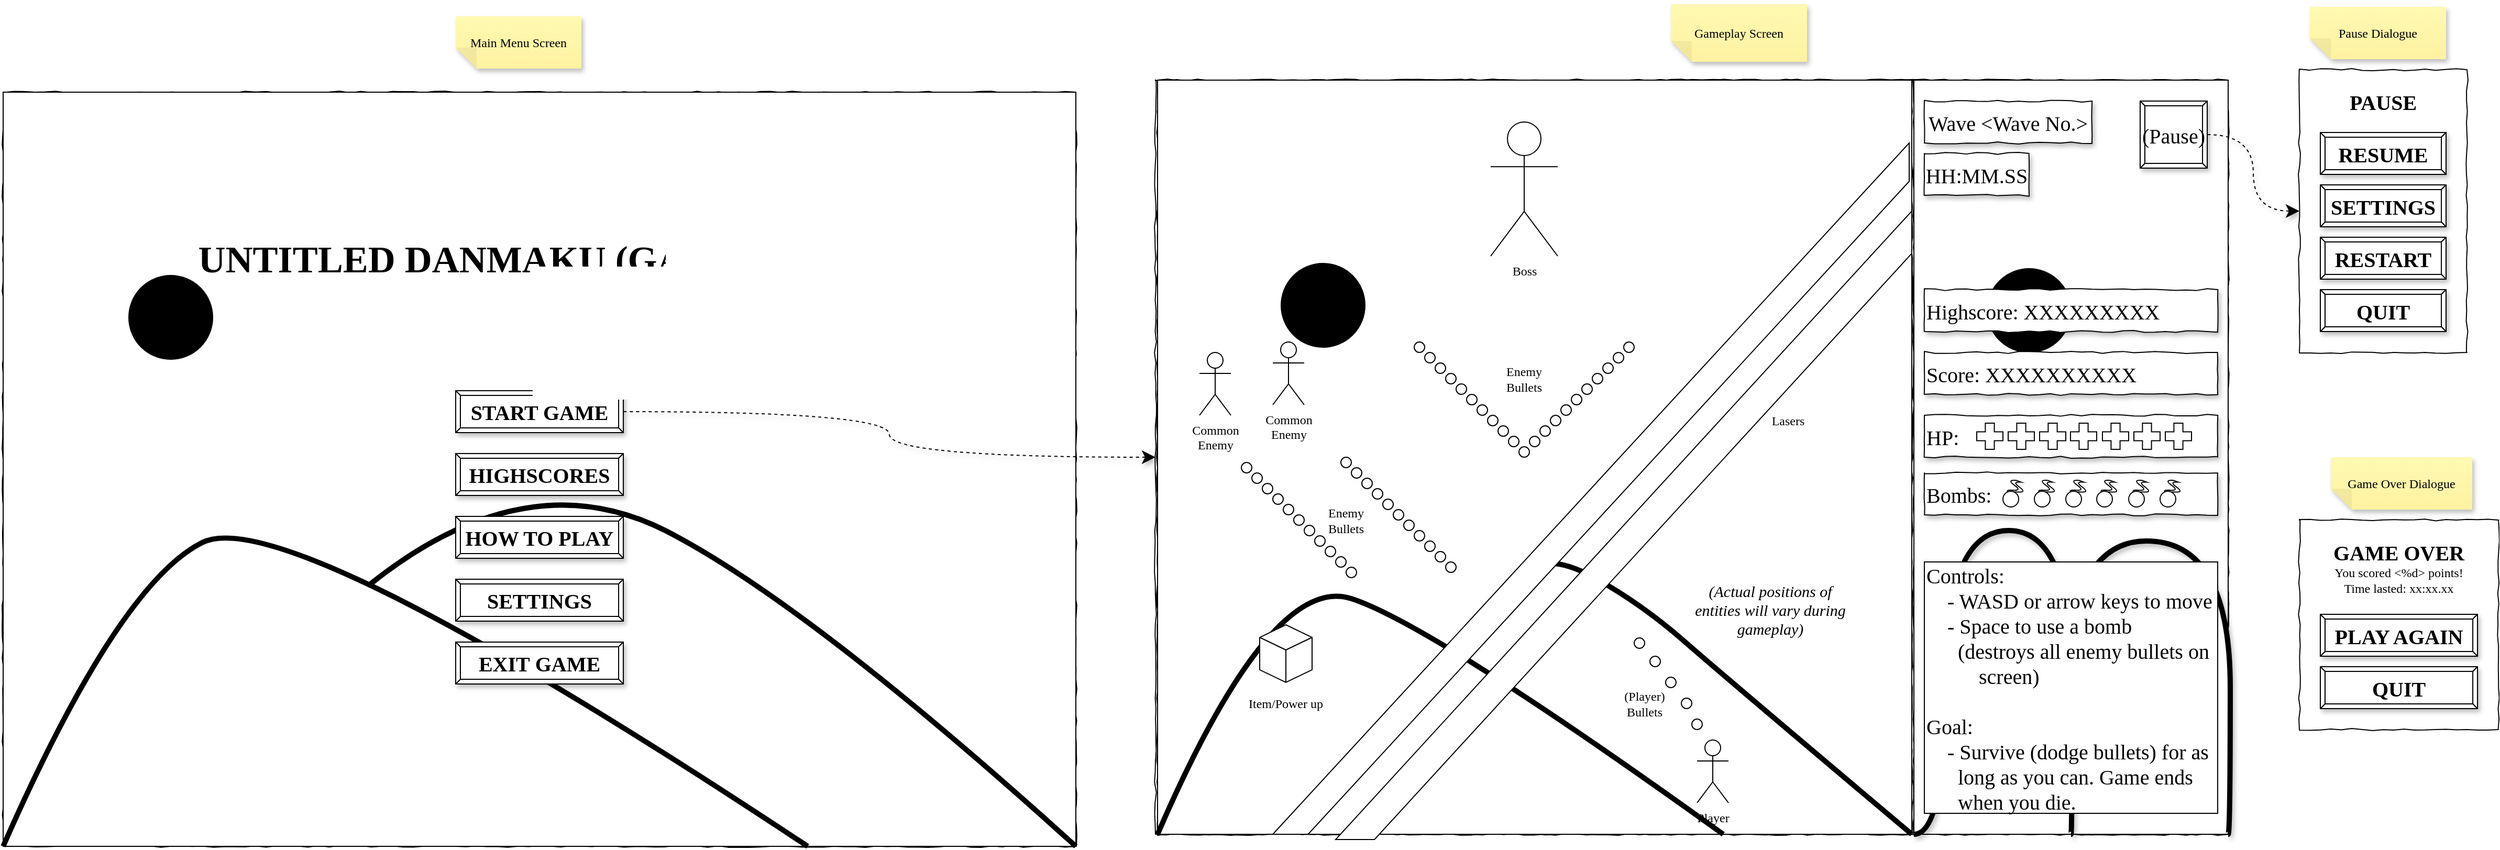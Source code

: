 <mxfile version="26.0.16">
  <diagram name="Page-1" id="03018318-947c-dd8e-b7a3-06fadd420f32">
    <mxGraphModel dx="3764" dy="1747" grid="1" gridSize="10" guides="1" tooltips="1" connect="1" arrows="1" fold="1" page="1" pageScale="1" pageWidth="1100" pageHeight="850" background="#ffffff" math="0" shadow="0">
      <root>
        <mxCell id="0" />
        <mxCell id="1" parent="0" />
        <mxCell id="At87MqKCxzJQ_d1da1c6-35" value="Main Menu Screen" style="shape=note;whiteSpace=wrap;html=1;backgroundOutline=1;fontColor=#000000;darkOpacity=0.05;fillColor=#FFF9B2;strokeColor=none;fillStyle=solid;direction=west;gradientDirection=north;gradientColor=#FFF2A1;shadow=1;size=20;pointerEvents=1;fontFamily=Garamond;" parent="1" vertex="1">
          <mxGeometry x="-878" y="-815.5" width="120" height="50" as="geometry" />
        </mxCell>
        <mxCell id="At87MqKCxzJQ_d1da1c6-43" value="Game Over Dialogue" style="shape=note;whiteSpace=wrap;html=1;backgroundOutline=1;fontColor=#000000;darkOpacity=0.05;fillColor=#FFF9B2;strokeColor=none;fillStyle=solid;direction=west;gradientDirection=north;gradientColor=#FFF2A1;shadow=1;size=20;pointerEvents=1;fontFamily=Garamond;" parent="1" vertex="1">
          <mxGeometry x="912" y="-394.5" width="135" height="50" as="geometry" />
        </mxCell>
        <mxCell id="At87MqKCxzJQ_d1da1c6-82" value="" style="swimlane;startSize=0;rounded=0;shadow=0;comic=1;strokeColor=default;strokeWidth=1;align=center;verticalAlign=middle;fontFamily=Garamond;fontSize=12;fontColor=default;labelBackgroundColor=none;fillColor=default;fillStyle=solid;gradientColor=none;" parent="1" vertex="1">
          <mxGeometry x="-1310" y="-743" width="1024.0" height="720" as="geometry" />
        </mxCell>
        <mxCell id="tLbkFWNEcpFi5JFSRH8S-7" value="" style="rounded=0;whiteSpace=wrap;html=1;fontFamily=Garamond;" vertex="1" parent="At87MqKCxzJQ_d1da1c6-82">
          <mxGeometry x="4.547e-13" width="1024" height="720" as="geometry" />
        </mxCell>
        <mxCell id="tLbkFWNEcpFi5JFSRH8S-8" value="" style="curved=1;endArrow=none;html=1;rounded=0;strokeWidth=5;startFill=0;exitX=0;exitY=1;exitDx=0;exitDy=0;entryX=0.75;entryY=1;entryDx=0;entryDy=0;fontFamily=Garamond;" edge="1" source="tLbkFWNEcpFi5JFSRH8S-7" target="tLbkFWNEcpFi5JFSRH8S-7" parent="At87MqKCxzJQ_d1da1c6-82">
          <mxGeometry width="50" height="50" relative="1" as="geometry">
            <mxPoint x="140.0" y="510" as="sourcePoint" />
            <mxPoint x="190.0" y="460" as="targetPoint" />
            <Array as="points">
              <mxPoint x="110.0" y="470" />
              <mxPoint x="270.0" y="390" />
            </Array>
          </mxGeometry>
        </mxCell>
        <mxCell id="tLbkFWNEcpFi5JFSRH8S-9" value="" style="ellipse;whiteSpace=wrap;html=1;aspect=fixed;fillColor=#000000;fontFamily=Garamond;" vertex="1" parent="At87MqKCxzJQ_d1da1c6-82">
          <mxGeometry x="120.0" y="175" width="80" height="80" as="geometry" />
        </mxCell>
        <mxCell id="tLbkFWNEcpFi5JFSRH8S-10" value="" style="curved=1;endArrow=none;html=1;rounded=0;strokeWidth=5;startFill=0;entryX=1;entryY=1;entryDx=0;entryDy=0;fontFamily=Garamond;" edge="1" target="tLbkFWNEcpFi5JFSRH8S-7" parent="At87MqKCxzJQ_d1da1c6-82">
          <mxGeometry width="50" height="50" relative="1" as="geometry">
            <mxPoint x="350.0" y="470" as="sourcePoint" />
            <mxPoint x="890.0" y="620" as="targetPoint" />
            <Array as="points">
              <mxPoint x="500.0" y="350" />
              <mxPoint x="770.0" y="490" />
            </Array>
          </mxGeometry>
        </mxCell>
        <mxCell id="xJIP0SkDgu_qtOtY-LIs-1" value="UNTITLED DANMAKU (GAME TITLE)" style="text;html=1;align=center;verticalAlign=middle;resizable=0;points=[];autosize=1;strokeColor=none;fillColor=none;fontFamily=Garamond;fontStyle=1;fontSize=36;" parent="At87MqKCxzJQ_d1da1c6-82" vertex="1">
          <mxGeometry x="187" y="130" width="650" height="60" as="geometry" />
        </mxCell>
        <mxCell id="tLbkFWNEcpFi5JFSRH8S-12" value="START GAME" style="labelPosition=center;verticalLabelPosition=middle;align=center;html=1;shape=mxgraph.basic.button;dx=4.47;whiteSpace=wrap;shadow=1;fontFamily=Garamond;fontStyle=1;fontSize=20;" vertex="1" parent="At87MqKCxzJQ_d1da1c6-82">
          <mxGeometry x="432" y="285" width="160" height="40" as="geometry" />
        </mxCell>
        <mxCell id="tLbkFWNEcpFi5JFSRH8S-15" value="HIGHSCORES" style="labelPosition=center;verticalLabelPosition=middle;align=center;html=1;shape=mxgraph.basic.button;dx=4.47;whiteSpace=wrap;shadow=1;fontFamily=Garamond;fontStyle=1;fontSize=20;" vertex="1" parent="At87MqKCxzJQ_d1da1c6-82">
          <mxGeometry x="432" y="345" width="160" height="40" as="geometry" />
        </mxCell>
        <mxCell id="tLbkFWNEcpFi5JFSRH8S-16" value="HOW TO PLAY" style="labelPosition=center;verticalLabelPosition=middle;align=center;html=1;shape=mxgraph.basic.button;dx=4.47;whiteSpace=wrap;shadow=1;fontFamily=Garamond;fontStyle=1;fontSize=20;" vertex="1" parent="At87MqKCxzJQ_d1da1c6-82">
          <mxGeometry x="432" y="405" width="160" height="40" as="geometry" />
        </mxCell>
        <mxCell id="tLbkFWNEcpFi5JFSRH8S-17" value="SETTINGS" style="labelPosition=center;verticalLabelPosition=middle;align=center;html=1;shape=mxgraph.basic.button;dx=4.47;whiteSpace=wrap;shadow=1;fontFamily=Garamond;fontStyle=1;fontSize=20;" vertex="1" parent="At87MqKCxzJQ_d1da1c6-82">
          <mxGeometry x="432" y="465" width="160" height="40" as="geometry" />
        </mxCell>
        <mxCell id="tLbkFWNEcpFi5JFSRH8S-18" value="EXIT&amp;nbsp;&lt;span style=&quot;background-color: transparent; color: light-dark(rgb(0, 0, 0), rgb(255, 255, 255));&quot;&gt;GAME&lt;/span&gt;" style="labelPosition=center;verticalLabelPosition=middle;align=center;html=1;shape=mxgraph.basic.button;dx=4.47;whiteSpace=wrap;shadow=1;fontFamily=Garamond;fontStyle=1;fontSize=20;" vertex="1" parent="At87MqKCxzJQ_d1da1c6-82">
          <mxGeometry x="432" y="525" width="160" height="40" as="geometry" />
        </mxCell>
        <mxCell id="At87MqKCxzJQ_d1da1c6-77" style="edgeStyle=orthogonalEdgeStyle;rounded=0;orthogonalLoop=1;jettySize=auto;html=1;fontFamily=Garamond;fontSize=12;fontColor=default;labelBackgroundColor=none;elbow=vertical;curved=1;dashed=1;endSize=10;shadow=1;" parent="1" source="tLbkFWNEcpFi5JFSRH8S-12" target="At87MqKCxzJQ_d1da1c6-84" edge="1">
          <mxGeometry relative="1" as="geometry">
            <mxPoint x="1182" y="-64.5" as="targetPoint" />
          </mxGeometry>
        </mxCell>
        <mxCell id="At87MqKCxzJQ_d1da1c6-84" value="" style="swimlane;startSize=0;rounded=0;shadow=0;comic=1;strokeColor=default;strokeWidth=1;align=center;verticalAlign=middle;fontFamily=Garamond;fontSize=12;fontColor=default;labelBackgroundColor=none;fillColor=default;fillStyle=solid;gradientColor=none;" parent="1" vertex="1">
          <mxGeometry x="-210" y="-754.5" width="1024" height="720" as="geometry" />
        </mxCell>
        <mxCell id="At87MqKCxzJQ_d1da1c6-92" value="" style="swimlane;startSize=0;rounded=0;shadow=0;comic=1;strokeColor=default;strokeWidth=1;align=center;verticalAlign=middle;fontFamily=Garamond;fontSize=12;fontColor=default;labelBackgroundColor=none;fillColor=none;" parent="At87MqKCxzJQ_d1da1c6-84" vertex="1">
          <mxGeometry x="2" width="720" height="720" as="geometry" />
        </mxCell>
        <mxCell id="tLbkFWNEcpFi5JFSRH8S-163" value="" style="rounded=0;whiteSpace=wrap;html=1;" vertex="1" parent="At87MqKCxzJQ_d1da1c6-92">
          <mxGeometry width="720" height="720" as="geometry" />
        </mxCell>
        <mxCell id="tLbkFWNEcpFi5JFSRH8S-164" value="" style="curved=1;endArrow=none;html=1;rounded=0;strokeWidth=5;startFill=0;exitX=0;exitY=1;exitDx=0;exitDy=0;entryX=0.75;entryY=1;entryDx=0;entryDy=0;" edge="1" source="tLbkFWNEcpFi5JFSRH8S-163" target="tLbkFWNEcpFi5JFSRH8S-163" parent="At87MqKCxzJQ_d1da1c6-92">
          <mxGeometry width="50" height="50" relative="1" as="geometry">
            <mxPoint x="138.0" y="510" as="sourcePoint" />
            <mxPoint x="188.0" y="460" as="targetPoint" />
            <Array as="points">
              <mxPoint x="108.0" y="470" />
              <mxPoint x="262" y="520" />
            </Array>
          </mxGeometry>
        </mxCell>
        <mxCell id="tLbkFWNEcpFi5JFSRH8S-165" value="" style="ellipse;whiteSpace=wrap;html=1;aspect=fixed;fillColor=#000000;" vertex="1" parent="At87MqKCxzJQ_d1da1c6-92">
          <mxGeometry x="118.0" y="175" width="80" height="80" as="geometry" />
        </mxCell>
        <mxCell id="tLbkFWNEcpFi5JFSRH8S-166" value="" style="curved=1;endArrow=none;html=1;rounded=0;strokeWidth=5;startFill=0;entryX=1;entryY=1;entryDx=0;entryDy=0;" edge="1" target="tLbkFWNEcpFi5JFSRH8S-163" parent="At87MqKCxzJQ_d1da1c6-92">
          <mxGeometry width="50" height="50" relative="1" as="geometry">
            <mxPoint x="348.0" y="470" as="sourcePoint" />
            <mxPoint x="888.0" y="620" as="targetPoint" />
            <Array as="points">
              <mxPoint x="372" y="450" />
              <mxPoint x="462" y="500" />
              <mxPoint x="542" y="570" />
            </Array>
          </mxGeometry>
        </mxCell>
        <mxCell id="tLbkFWNEcpFi5JFSRH8S-22" value="Player" style="shape=umlActor;verticalLabelPosition=bottom;verticalAlign=top;html=1;outlineConnect=0;fontFamily=Garamond;" vertex="1" parent="At87MqKCxzJQ_d1da1c6-92">
          <mxGeometry x="515" y="630" width="30" height="60" as="geometry" />
        </mxCell>
        <mxCell id="tLbkFWNEcpFi5JFSRH8S-23" value="Boss" style="shape=umlActor;verticalLabelPosition=bottom;verticalAlign=top;html=1;outlineConnect=0;fontFamily=Garamond;" vertex="1" parent="At87MqKCxzJQ_d1da1c6-92">
          <mxGeometry x="318" y="40" width="64" height="128" as="geometry" />
        </mxCell>
        <mxCell id="tLbkFWNEcpFi5JFSRH8S-28" value="" style="ellipse;whiteSpace=wrap;html=1;aspect=fixed;fontFamily=Garamond;" vertex="1" parent="At87MqKCxzJQ_d1da1c6-92">
          <mxGeometry x="245" y="250" width="10" height="10" as="geometry" />
        </mxCell>
        <mxCell id="tLbkFWNEcpFi5JFSRH8S-30" value="" style="ellipse;whiteSpace=wrap;html=1;aspect=fixed;fontFamily=Garamond;" vertex="1" parent="At87MqKCxzJQ_d1da1c6-92">
          <mxGeometry x="255" y="260" width="10" height="10" as="geometry" />
        </mxCell>
        <mxCell id="tLbkFWNEcpFi5JFSRH8S-31" value="" style="ellipse;whiteSpace=wrap;html=1;aspect=fixed;fontFamily=Garamond;" vertex="1" parent="At87MqKCxzJQ_d1da1c6-92">
          <mxGeometry x="265" y="270" width="10" height="10" as="geometry" />
        </mxCell>
        <mxCell id="tLbkFWNEcpFi5JFSRH8S-32" value="" style="ellipse;whiteSpace=wrap;html=1;aspect=fixed;fontFamily=Garamond;" vertex="1" parent="At87MqKCxzJQ_d1da1c6-92">
          <mxGeometry x="275" y="280" width="10" height="10" as="geometry" />
        </mxCell>
        <mxCell id="tLbkFWNEcpFi5JFSRH8S-33" value="" style="ellipse;whiteSpace=wrap;html=1;aspect=fixed;fontFamily=Garamond;" vertex="1" parent="At87MqKCxzJQ_d1da1c6-92">
          <mxGeometry x="285" y="290" width="10" height="10" as="geometry" />
        </mxCell>
        <mxCell id="tLbkFWNEcpFi5JFSRH8S-34" value="" style="ellipse;whiteSpace=wrap;html=1;aspect=fixed;fontFamily=Garamond;" vertex="1" parent="At87MqKCxzJQ_d1da1c6-92">
          <mxGeometry x="295" y="300" width="10" height="10" as="geometry" />
        </mxCell>
        <mxCell id="tLbkFWNEcpFi5JFSRH8S-35" value="" style="ellipse;whiteSpace=wrap;html=1;aspect=fixed;fontFamily=Garamond;" vertex="1" parent="At87MqKCxzJQ_d1da1c6-92">
          <mxGeometry x="305" y="310" width="10" height="10" as="geometry" />
        </mxCell>
        <mxCell id="tLbkFWNEcpFi5JFSRH8S-36" value="" style="ellipse;whiteSpace=wrap;html=1;aspect=fixed;fontFamily=Garamond;" vertex="1" parent="At87MqKCxzJQ_d1da1c6-92">
          <mxGeometry x="315" y="320" width="10" height="10" as="geometry" />
        </mxCell>
        <mxCell id="tLbkFWNEcpFi5JFSRH8S-37" value="" style="ellipse;whiteSpace=wrap;html=1;aspect=fixed;fontFamily=Garamond;" vertex="1" parent="At87MqKCxzJQ_d1da1c6-92">
          <mxGeometry x="325" y="330" width="10" height="10" as="geometry" />
        </mxCell>
        <mxCell id="tLbkFWNEcpFi5JFSRH8S-38" value="" style="ellipse;whiteSpace=wrap;html=1;aspect=fixed;fontFamily=Garamond;" vertex="1" parent="At87MqKCxzJQ_d1da1c6-92">
          <mxGeometry x="335" y="340" width="10" height="10" as="geometry" />
        </mxCell>
        <mxCell id="tLbkFWNEcpFi5JFSRH8S-39" value="" style="ellipse;whiteSpace=wrap;html=1;aspect=fixed;fontFamily=Garamond;" vertex="1" parent="At87MqKCxzJQ_d1da1c6-92">
          <mxGeometry x="345" y="350" width="10" height="10" as="geometry" />
        </mxCell>
        <mxCell id="tLbkFWNEcpFi5JFSRH8S-40" value="" style="ellipse;whiteSpace=wrap;html=1;aspect=fixed;fontFamily=Garamond;" vertex="1" parent="At87MqKCxzJQ_d1da1c6-92">
          <mxGeometry x="355" y="340" width="10" height="10" as="geometry" />
        </mxCell>
        <mxCell id="tLbkFWNEcpFi5JFSRH8S-41" value="" style="ellipse;whiteSpace=wrap;html=1;aspect=fixed;fontFamily=Garamond;" vertex="1" parent="At87MqKCxzJQ_d1da1c6-92">
          <mxGeometry x="365" y="330" width="10" height="10" as="geometry" />
        </mxCell>
        <mxCell id="tLbkFWNEcpFi5JFSRH8S-42" value="" style="ellipse;whiteSpace=wrap;html=1;aspect=fixed;fontFamily=Garamond;" vertex="1" parent="At87MqKCxzJQ_d1da1c6-92">
          <mxGeometry x="375" y="320" width="10" height="10" as="geometry" />
        </mxCell>
        <mxCell id="tLbkFWNEcpFi5JFSRH8S-43" value="" style="ellipse;whiteSpace=wrap;html=1;aspect=fixed;fontFamily=Garamond;" vertex="1" parent="At87MqKCxzJQ_d1da1c6-92">
          <mxGeometry x="385" y="310" width="10" height="10" as="geometry" />
        </mxCell>
        <mxCell id="tLbkFWNEcpFi5JFSRH8S-44" value="" style="ellipse;whiteSpace=wrap;html=1;aspect=fixed;fontFamily=Garamond;" vertex="1" parent="At87MqKCxzJQ_d1da1c6-92">
          <mxGeometry x="395" y="300" width="10" height="10" as="geometry" />
        </mxCell>
        <mxCell id="tLbkFWNEcpFi5JFSRH8S-45" value="" style="ellipse;whiteSpace=wrap;html=1;aspect=fixed;fontFamily=Garamond;" vertex="1" parent="At87MqKCxzJQ_d1da1c6-92">
          <mxGeometry x="405" y="290" width="10" height="10" as="geometry" />
        </mxCell>
        <mxCell id="tLbkFWNEcpFi5JFSRH8S-46" value="" style="ellipse;whiteSpace=wrap;html=1;aspect=fixed;fontFamily=Garamond;" vertex="1" parent="At87MqKCxzJQ_d1da1c6-92">
          <mxGeometry x="415" y="280" width="10" height="10" as="geometry" />
        </mxCell>
        <mxCell id="tLbkFWNEcpFi5JFSRH8S-47" value="" style="ellipse;whiteSpace=wrap;html=1;aspect=fixed;fontFamily=Garamond;" vertex="1" parent="At87MqKCxzJQ_d1da1c6-92">
          <mxGeometry x="425" y="270" width="10" height="10" as="geometry" />
        </mxCell>
        <mxCell id="tLbkFWNEcpFi5JFSRH8S-50" value="" style="ellipse;whiteSpace=wrap;html=1;aspect=fixed;fontFamily=Garamond;" vertex="1" parent="At87MqKCxzJQ_d1da1c6-92">
          <mxGeometry x="445" y="250" width="10" height="10" as="geometry" />
        </mxCell>
        <mxCell id="tLbkFWNEcpFi5JFSRH8S-49" value="" style="ellipse;whiteSpace=wrap;html=1;aspect=fixed;fontFamily=Garamond;" vertex="1" parent="At87MqKCxzJQ_d1da1c6-92">
          <mxGeometry x="435" y="260" width="10" height="10" as="geometry" />
        </mxCell>
        <mxCell id="tLbkFWNEcpFi5JFSRH8S-51" value="Enemy Bullets" style="text;html=1;align=center;verticalAlign=middle;whiteSpace=wrap;rounded=0;fontFamily=Garamond;" vertex="1" parent="At87MqKCxzJQ_d1da1c6-92">
          <mxGeometry x="320" y="270" width="60" height="30" as="geometry" />
        </mxCell>
        <mxCell id="tLbkFWNEcpFi5JFSRH8S-53" value="" style="verticalLabelPosition=bottom;verticalAlign=top;html=1;shape=mxgraph.basic.diag_stripe;dx=222.5;fontFamily=Garamond;" vertex="1" parent="At87MqKCxzJQ_d1da1c6-92">
          <mxGeometry x="170" y="125" width="550" height="600" as="geometry" />
        </mxCell>
        <mxCell id="tLbkFWNEcpFi5JFSRH8S-54" value="Lasers" style="text;html=1;align=center;verticalAlign=middle;whiteSpace=wrap;rounded=0;fontFamily=Garamond;" vertex="1" parent="At87MqKCxzJQ_d1da1c6-92">
          <mxGeometry x="572" y="310" width="60" height="30" as="geometry" />
        </mxCell>
        <mxCell id="tLbkFWNEcpFi5JFSRH8S-55" value="" style="verticalLabelPosition=bottom;verticalAlign=top;html=1;shape=mxgraph.basic.diag_stripe;dx=222.5;fontFamily=Garamond;" vertex="1" parent="At87MqKCxzJQ_d1da1c6-92">
          <mxGeometry x="110" y="60" width="607.5" height="660" as="geometry" />
        </mxCell>
        <mxCell id="tLbkFWNEcpFi5JFSRH8S-56" value="" style="ellipse;whiteSpace=wrap;html=1;aspect=fixed;fontFamily=Garamond;" vertex="1" parent="At87MqKCxzJQ_d1da1c6-92">
          <mxGeometry x="510" y="610" width="10" height="10" as="geometry" />
        </mxCell>
        <mxCell id="tLbkFWNEcpFi5JFSRH8S-57" value="" style="ellipse;whiteSpace=wrap;html=1;aspect=fixed;fontFamily=Garamond;" vertex="1" parent="At87MqKCxzJQ_d1da1c6-92">
          <mxGeometry x="500" y="590" width="10" height="10" as="geometry" />
        </mxCell>
        <mxCell id="tLbkFWNEcpFi5JFSRH8S-58" value="" style="ellipse;whiteSpace=wrap;html=1;aspect=fixed;fontFamily=Garamond;" vertex="1" parent="At87MqKCxzJQ_d1da1c6-92">
          <mxGeometry x="485" y="570" width="10" height="10" as="geometry" />
        </mxCell>
        <mxCell id="tLbkFWNEcpFi5JFSRH8S-59" value="" style="ellipse;whiteSpace=wrap;html=1;aspect=fixed;fontFamily=Garamond;" vertex="1" parent="At87MqKCxzJQ_d1da1c6-92">
          <mxGeometry x="470" y="550" width="10" height="10" as="geometry" />
        </mxCell>
        <mxCell id="tLbkFWNEcpFi5JFSRH8S-60" value="" style="ellipse;whiteSpace=wrap;html=1;aspect=fixed;fontFamily=Garamond;" vertex="1" parent="At87MqKCxzJQ_d1da1c6-92">
          <mxGeometry x="455" y="532.5" width="10" height="10" as="geometry" />
        </mxCell>
        <mxCell id="tLbkFWNEcpFi5JFSRH8S-61" value="(Player)&lt;div&gt;Bullets&lt;/div&gt;" style="text;html=1;align=center;verticalAlign=middle;whiteSpace=wrap;rounded=0;fontFamily=Garamond;" vertex="1" parent="At87MqKCxzJQ_d1da1c6-92">
          <mxGeometry x="435" y="580" width="60" height="30" as="geometry" />
        </mxCell>
        <mxCell id="tLbkFWNEcpFi5JFSRH8S-62" value="&lt;div&gt;Common&lt;/div&gt;&lt;div&gt;Enemy&lt;/div&gt;" style="shape=umlActor;verticalLabelPosition=bottom;verticalAlign=top;html=1;outlineConnect=0;fontFamily=Garamond;" vertex="1" parent="At87MqKCxzJQ_d1da1c6-92">
          <mxGeometry x="40" y="260" width="30" height="60" as="geometry" />
        </mxCell>
        <mxCell id="tLbkFWNEcpFi5JFSRH8S-64" value="&lt;div&gt;Common&lt;/div&gt;&lt;div&gt;Enemy&lt;/div&gt;" style="shape=umlActor;verticalLabelPosition=bottom;verticalAlign=top;html=1;outlineConnect=0;fontFamily=Garamond;" vertex="1" parent="At87MqKCxzJQ_d1da1c6-92">
          <mxGeometry x="110" y="250" width="30" height="60" as="geometry" />
        </mxCell>
        <mxCell id="tLbkFWNEcpFi5JFSRH8S-66" value="" style="ellipse;whiteSpace=wrap;html=1;aspect=fixed;fontFamily=Garamond;" vertex="1" parent="At87MqKCxzJQ_d1da1c6-92">
          <mxGeometry x="80" y="365" width="10" height="10" as="geometry" />
        </mxCell>
        <mxCell id="tLbkFWNEcpFi5JFSRH8S-67" value="" style="ellipse;whiteSpace=wrap;html=1;aspect=fixed;fontFamily=Garamond;" vertex="1" parent="At87MqKCxzJQ_d1da1c6-92">
          <mxGeometry x="90" y="375" width="10" height="10" as="geometry" />
        </mxCell>
        <mxCell id="tLbkFWNEcpFi5JFSRH8S-68" value="" style="ellipse;whiteSpace=wrap;html=1;aspect=fixed;fontFamily=Garamond;" vertex="1" parent="At87MqKCxzJQ_d1da1c6-92">
          <mxGeometry x="100" y="385" width="10" height="10" as="geometry" />
        </mxCell>
        <mxCell id="tLbkFWNEcpFi5JFSRH8S-69" value="" style="ellipse;whiteSpace=wrap;html=1;aspect=fixed;fontFamily=Garamond;" vertex="1" parent="At87MqKCxzJQ_d1da1c6-92">
          <mxGeometry x="110" y="395" width="10" height="10" as="geometry" />
        </mxCell>
        <mxCell id="tLbkFWNEcpFi5JFSRH8S-70" value="" style="ellipse;whiteSpace=wrap;html=1;aspect=fixed;fontFamily=Garamond;" vertex="1" parent="At87MqKCxzJQ_d1da1c6-92">
          <mxGeometry x="120" y="405" width="10" height="10" as="geometry" />
        </mxCell>
        <mxCell id="tLbkFWNEcpFi5JFSRH8S-71" value="" style="ellipse;whiteSpace=wrap;html=1;aspect=fixed;fontFamily=Garamond;" vertex="1" parent="At87MqKCxzJQ_d1da1c6-92">
          <mxGeometry x="130" y="415" width="10" height="10" as="geometry" />
        </mxCell>
        <mxCell id="tLbkFWNEcpFi5JFSRH8S-72" value="" style="ellipse;whiteSpace=wrap;html=1;aspect=fixed;fontFamily=Garamond;" vertex="1" parent="At87MqKCxzJQ_d1da1c6-92">
          <mxGeometry x="140" y="425" width="10" height="10" as="geometry" />
        </mxCell>
        <mxCell id="tLbkFWNEcpFi5JFSRH8S-73" value="" style="ellipse;whiteSpace=wrap;html=1;aspect=fixed;fontFamily=Garamond;" vertex="1" parent="At87MqKCxzJQ_d1da1c6-92">
          <mxGeometry x="150" y="435" width="10" height="10" as="geometry" />
        </mxCell>
        <mxCell id="tLbkFWNEcpFi5JFSRH8S-74" value="" style="ellipse;whiteSpace=wrap;html=1;aspect=fixed;fontFamily=Garamond;" vertex="1" parent="At87MqKCxzJQ_d1da1c6-92">
          <mxGeometry x="160" y="445" width="10" height="10" as="geometry" />
        </mxCell>
        <mxCell id="tLbkFWNEcpFi5JFSRH8S-75" value="" style="ellipse;whiteSpace=wrap;html=1;aspect=fixed;fontFamily=Garamond;" vertex="1" parent="At87MqKCxzJQ_d1da1c6-92">
          <mxGeometry x="170" y="455" width="10" height="10" as="geometry" />
        </mxCell>
        <mxCell id="tLbkFWNEcpFi5JFSRH8S-76" value="" style="ellipse;whiteSpace=wrap;html=1;aspect=fixed;fontFamily=Garamond;" vertex="1" parent="At87MqKCxzJQ_d1da1c6-92">
          <mxGeometry x="180" y="465" width="10" height="10" as="geometry" />
        </mxCell>
        <mxCell id="tLbkFWNEcpFi5JFSRH8S-77" value="" style="ellipse;whiteSpace=wrap;html=1;aspect=fixed;fontFamily=Garamond;" vertex="1" parent="At87MqKCxzJQ_d1da1c6-92">
          <mxGeometry x="175" y="360" width="10" height="10" as="geometry" />
        </mxCell>
        <mxCell id="tLbkFWNEcpFi5JFSRH8S-78" value="" style="ellipse;whiteSpace=wrap;html=1;aspect=fixed;fontFamily=Garamond;" vertex="1" parent="At87MqKCxzJQ_d1da1c6-92">
          <mxGeometry x="185" y="370" width="10" height="10" as="geometry" />
        </mxCell>
        <mxCell id="tLbkFWNEcpFi5JFSRH8S-79" value="" style="ellipse;whiteSpace=wrap;html=1;aspect=fixed;fontFamily=Garamond;" vertex="1" parent="At87MqKCxzJQ_d1da1c6-92">
          <mxGeometry x="195" y="380" width="10" height="10" as="geometry" />
        </mxCell>
        <mxCell id="tLbkFWNEcpFi5JFSRH8S-80" value="" style="ellipse;whiteSpace=wrap;html=1;aspect=fixed;fontFamily=Garamond;" vertex="1" parent="At87MqKCxzJQ_d1da1c6-92">
          <mxGeometry x="205" y="390" width="10" height="10" as="geometry" />
        </mxCell>
        <mxCell id="tLbkFWNEcpFi5JFSRH8S-81" value="" style="ellipse;whiteSpace=wrap;html=1;aspect=fixed;fontFamily=Garamond;" vertex="1" parent="At87MqKCxzJQ_d1da1c6-92">
          <mxGeometry x="215" y="400" width="10" height="10" as="geometry" />
        </mxCell>
        <mxCell id="tLbkFWNEcpFi5JFSRH8S-82" value="" style="ellipse;whiteSpace=wrap;html=1;aspect=fixed;fontFamily=Garamond;" vertex="1" parent="At87MqKCxzJQ_d1da1c6-92">
          <mxGeometry x="225" y="410" width="10" height="10" as="geometry" />
        </mxCell>
        <mxCell id="tLbkFWNEcpFi5JFSRH8S-83" value="" style="ellipse;whiteSpace=wrap;html=1;aspect=fixed;fontFamily=Garamond;" vertex="1" parent="At87MqKCxzJQ_d1da1c6-92">
          <mxGeometry x="235" y="420" width="10" height="10" as="geometry" />
        </mxCell>
        <mxCell id="tLbkFWNEcpFi5JFSRH8S-84" value="" style="ellipse;whiteSpace=wrap;html=1;aspect=fixed;fontFamily=Garamond;" vertex="1" parent="At87MqKCxzJQ_d1da1c6-92">
          <mxGeometry x="245" y="430" width="10" height="10" as="geometry" />
        </mxCell>
        <mxCell id="tLbkFWNEcpFi5JFSRH8S-85" value="" style="ellipse;whiteSpace=wrap;html=1;aspect=fixed;fontFamily=Garamond;" vertex="1" parent="At87MqKCxzJQ_d1da1c6-92">
          <mxGeometry x="255" y="440" width="10" height="10" as="geometry" />
        </mxCell>
        <mxCell id="tLbkFWNEcpFi5JFSRH8S-86" value="" style="ellipse;whiteSpace=wrap;html=1;aspect=fixed;fontFamily=Garamond;" vertex="1" parent="At87MqKCxzJQ_d1da1c6-92">
          <mxGeometry x="265" y="450" width="10" height="10" as="geometry" />
        </mxCell>
        <mxCell id="tLbkFWNEcpFi5JFSRH8S-87" value="" style="ellipse;whiteSpace=wrap;html=1;aspect=fixed;fontFamily=Garamond;" vertex="1" parent="At87MqKCxzJQ_d1da1c6-92">
          <mxGeometry x="275" y="460" width="10" height="10" as="geometry" />
        </mxCell>
        <mxCell id="tLbkFWNEcpFi5JFSRH8S-88" value="Enemy&lt;div&gt;&lt;span style=&quot;background-color: transparent; color: light-dark(rgb(0, 0, 0), rgb(255, 255, 255));&quot;&gt;Bullets&lt;/span&gt;&lt;/div&gt;" style="text;html=1;align=center;verticalAlign=middle;whiteSpace=wrap;rounded=0;fontFamily=Garamond;" vertex="1" parent="At87MqKCxzJQ_d1da1c6-92">
          <mxGeometry x="150" y="405" width="60" height="30" as="geometry" />
        </mxCell>
        <mxCell id="tLbkFWNEcpFi5JFSRH8S-91" value="&lt;i&gt;&lt;font style=&quot;font-size: 15px;&quot;&gt;(Actual positions of entities will vary during gameplay)&lt;/font&gt;&lt;/i&gt;" style="text;html=1;align=center;verticalAlign=middle;whiteSpace=wrap;rounded=0;fontFamily=Garamond;" vertex="1" parent="At87MqKCxzJQ_d1da1c6-92">
          <mxGeometry x="510" y="490" width="150" height="30" as="geometry" />
        </mxCell>
        <mxCell id="tLbkFWNEcpFi5JFSRH8S-161" value="" style="html=1;whiteSpace=wrap;shape=isoCube2;backgroundOutline=1;isoAngle=15;fontFamily=Verdana;fontSize=12;fontColor=default;labelBackgroundColor=none;" vertex="1" parent="At87MqKCxzJQ_d1da1c6-92">
          <mxGeometry x="97.5" y="520" width="50" height="55" as="geometry" />
        </mxCell>
        <mxCell id="tLbkFWNEcpFi5JFSRH8S-162" value="Item/Power up" style="text;html=1;align=center;verticalAlign=middle;whiteSpace=wrap;rounded=0;fontFamily=Garamond;" vertex="1" parent="At87MqKCxzJQ_d1da1c6-92">
          <mxGeometry x="85" y="580" width="75" height="30" as="geometry" />
        </mxCell>
        <mxCell id="At87MqKCxzJQ_d1da1c6-93" value="" style="swimlane;startSize=0;rounded=0;shadow=0;comic=1;strokeColor=default;strokeWidth=1;align=center;verticalAlign=middle;fontFamily=Garamond;fontSize=12;fontColor=default;labelBackgroundColor=none;fillColor=none;" parent="At87MqKCxzJQ_d1da1c6-84" vertex="1">
          <mxGeometry x="724" width="300" height="720" as="geometry" />
        </mxCell>
        <mxCell id="tLbkFWNEcpFi5JFSRH8S-176" value="" style="rounded=0;whiteSpace=wrap;html=1;fontFamily=Verdana;fontSize=12;fontColor=default;labelBackgroundColor=none;" vertex="1" parent="At87MqKCxzJQ_d1da1c6-93">
          <mxGeometry width="300" height="720" as="geometry" />
        </mxCell>
        <mxCell id="tLbkFWNEcpFi5JFSRH8S-178" value="" style="ellipse;whiteSpace=wrap;html=1;aspect=fixed;fillColor=#000000;fontFamily=Verdana;fontSize=12;fontColor=default;labelBackgroundColor=none;" vertex="1" parent="At87MqKCxzJQ_d1da1c6-93">
          <mxGeometry x="70" y="180" width="80" height="80" as="geometry" />
        </mxCell>
        <mxCell id="At87MqKCxzJQ_d1da1c6-55" value="HP:" style="whiteSpace=wrap;html=1;rounded=0;shadow=1;labelBackgroundColor=none;strokeWidth=1;fillColor=default;fontFamily=Garamond;fontSize=20;align=left;comic=1;" parent="At87MqKCxzJQ_d1da1c6-93" vertex="1">
          <mxGeometry x="10" y="320" width="280" height="40" as="geometry" />
        </mxCell>
        <mxCell id="tLbkFWNEcpFi5JFSRH8S-90" value="Bombs:" style="whiteSpace=wrap;html=1;rounded=0;shadow=1;labelBackgroundColor=none;strokeWidth=1;fillColor=default;fontFamily=Garamond;fontSize=20;align=left;comic=1;" vertex="1" parent="At87MqKCxzJQ_d1da1c6-93">
          <mxGeometry x="10" y="375" width="280" height="40" as="geometry" />
        </mxCell>
        <mxCell id="tLbkFWNEcpFi5JFSRH8S-92" value="Highscore: XXXXXXXXX" style="whiteSpace=wrap;html=1;rounded=0;shadow=1;labelBackgroundColor=none;strokeWidth=1;fillColor=default;fontFamily=Garamond;fontSize=20;align=left;comic=1;" vertex="1" parent="At87MqKCxzJQ_d1da1c6-93">
          <mxGeometry x="10" y="200" width="280" height="40" as="geometry" />
        </mxCell>
        <mxCell id="tLbkFWNEcpFi5JFSRH8S-101" value="Score: XXXXXXXXXX" style="whiteSpace=wrap;html=1;rounded=0;shadow=1;labelBackgroundColor=none;strokeWidth=1;fillColor=default;fontFamily=Garamond;fontSize=20;align=left;comic=1;" vertex="1" parent="At87MqKCxzJQ_d1da1c6-93">
          <mxGeometry x="10" y="260" width="280" height="40" as="geometry" />
        </mxCell>
        <mxCell id="tLbkFWNEcpFi5JFSRH8S-102" value="" style="shape=cross;whiteSpace=wrap;html=1;fontFamily=Verdana;fontSize=12;fontColor=default;labelBackgroundColor=none;size=0.344;" vertex="1" parent="At87MqKCxzJQ_d1da1c6-93">
          <mxGeometry x="60" y="327.5" width="25" height="25" as="geometry" />
        </mxCell>
        <mxCell id="tLbkFWNEcpFi5JFSRH8S-103" value="" style="shape=cross;whiteSpace=wrap;html=1;fontFamily=Verdana;fontSize=12;fontColor=default;labelBackgroundColor=none;size=0.344;" vertex="1" parent="At87MqKCxzJQ_d1da1c6-93">
          <mxGeometry x="90" y="327.5" width="25" height="25" as="geometry" />
        </mxCell>
        <mxCell id="tLbkFWNEcpFi5JFSRH8S-104" value="" style="shape=cross;whiteSpace=wrap;html=1;fontFamily=Verdana;fontSize=12;fontColor=default;labelBackgroundColor=none;size=0.344;" vertex="1" parent="At87MqKCxzJQ_d1da1c6-93">
          <mxGeometry x="120" y="327.5" width="25" height="25" as="geometry" />
        </mxCell>
        <mxCell id="tLbkFWNEcpFi5JFSRH8S-105" value="" style="shape=cross;whiteSpace=wrap;html=1;fontFamily=Verdana;fontSize=12;fontColor=default;labelBackgroundColor=none;size=0.344;" vertex="1" parent="At87MqKCxzJQ_d1da1c6-93">
          <mxGeometry x="149.5" y="327.5" width="25" height="25" as="geometry" />
        </mxCell>
        <mxCell id="tLbkFWNEcpFi5JFSRH8S-106" value="" style="shape=cross;whiteSpace=wrap;html=1;fontFamily=Verdana;fontSize=12;fontColor=default;labelBackgroundColor=none;size=0.344;" vertex="1" parent="At87MqKCxzJQ_d1da1c6-93">
          <mxGeometry x="180" y="327.5" width="25" height="25" as="geometry" />
        </mxCell>
        <mxCell id="tLbkFWNEcpFi5JFSRH8S-107" value="" style="shape=cross;whiteSpace=wrap;html=1;fontFamily=Verdana;fontSize=12;fontColor=default;labelBackgroundColor=none;size=0.344;" vertex="1" parent="At87MqKCxzJQ_d1da1c6-93">
          <mxGeometry x="210" y="327.5" width="25" height="25" as="geometry" />
        </mxCell>
        <mxCell id="tLbkFWNEcpFi5JFSRH8S-108" value="" style="shape=cross;whiteSpace=wrap;html=1;fontFamily=Verdana;fontSize=12;fontColor=default;labelBackgroundColor=none;size=0.344;" vertex="1" parent="At87MqKCxzJQ_d1da1c6-93">
          <mxGeometry x="240" y="327.5" width="25" height="25" as="geometry" />
        </mxCell>
        <mxCell id="tLbkFWNEcpFi5JFSRH8S-112" value="" style="verticalLabelPosition=bottom;verticalAlign=top;html=1;shape=mxgraph.basic.wave2;dy=0.67;fontFamily=Verdana;fontSize=12;fontColor=default;labelBackgroundColor=none;rotation=-70;" vertex="1" parent="At87MqKCxzJQ_d1da1c6-93">
          <mxGeometry x="90" y="382.5" width="15" height="15" as="geometry" />
        </mxCell>
        <mxCell id="tLbkFWNEcpFi5JFSRH8S-113" value="" style="ellipse;whiteSpace=wrap;html=1;aspect=fixed;fontFamily=Verdana;fontSize=12;fontColor=default;labelBackgroundColor=none;" vertex="1" parent="At87MqKCxzJQ_d1da1c6-93">
          <mxGeometry x="85" y="392.5" width="15" height="15" as="geometry" />
        </mxCell>
        <mxCell id="tLbkFWNEcpFi5JFSRH8S-114" value="" style="verticalLabelPosition=bottom;verticalAlign=top;html=1;shape=mxgraph.basic.wave2;dy=0.67;fontFamily=Verdana;fontSize=12;fontColor=default;labelBackgroundColor=none;rotation=-70;" vertex="1" parent="At87MqKCxzJQ_d1da1c6-93">
          <mxGeometry x="120" y="382.5" width="15" height="15" as="geometry" />
        </mxCell>
        <mxCell id="tLbkFWNEcpFi5JFSRH8S-115" value="" style="ellipse;whiteSpace=wrap;html=1;aspect=fixed;fontFamily=Verdana;fontSize=12;fontColor=default;labelBackgroundColor=none;" vertex="1" parent="At87MqKCxzJQ_d1da1c6-93">
          <mxGeometry x="115" y="392.5" width="15" height="15" as="geometry" />
        </mxCell>
        <mxCell id="tLbkFWNEcpFi5JFSRH8S-116" value="" style="verticalLabelPosition=bottom;verticalAlign=top;html=1;shape=mxgraph.basic.wave2;dy=0.67;fontFamily=Verdana;fontSize=12;fontColor=default;labelBackgroundColor=none;rotation=-70;" vertex="1" parent="At87MqKCxzJQ_d1da1c6-93">
          <mxGeometry x="150" y="382.5" width="15" height="15" as="geometry" />
        </mxCell>
        <mxCell id="tLbkFWNEcpFi5JFSRH8S-117" value="" style="ellipse;whiteSpace=wrap;html=1;aspect=fixed;fontFamily=Verdana;fontSize=12;fontColor=default;labelBackgroundColor=none;" vertex="1" parent="At87MqKCxzJQ_d1da1c6-93">
          <mxGeometry x="145" y="392.5" width="15" height="15" as="geometry" />
        </mxCell>
        <mxCell id="tLbkFWNEcpFi5JFSRH8S-118" value="" style="verticalLabelPosition=bottom;verticalAlign=top;html=1;shape=mxgraph.basic.wave2;dy=0.67;fontFamily=Verdana;fontSize=12;fontColor=default;labelBackgroundColor=none;rotation=-70;" vertex="1" parent="At87MqKCxzJQ_d1da1c6-93">
          <mxGeometry x="179.5" y="382.5" width="15" height="15" as="geometry" />
        </mxCell>
        <mxCell id="tLbkFWNEcpFi5JFSRH8S-119" value="" style="ellipse;whiteSpace=wrap;html=1;aspect=fixed;fontFamily=Verdana;fontSize=12;fontColor=default;labelBackgroundColor=none;" vertex="1" parent="At87MqKCxzJQ_d1da1c6-93">
          <mxGeometry x="174.5" y="392.5" width="15" height="15" as="geometry" />
        </mxCell>
        <mxCell id="tLbkFWNEcpFi5JFSRH8S-120" value="" style="verticalLabelPosition=bottom;verticalAlign=top;html=1;shape=mxgraph.basic.wave2;dy=0.67;fontFamily=Verdana;fontSize=12;fontColor=default;labelBackgroundColor=none;rotation=-70;" vertex="1" parent="At87MqKCxzJQ_d1da1c6-93">
          <mxGeometry x="210" y="382.5" width="15" height="15" as="geometry" />
        </mxCell>
        <mxCell id="tLbkFWNEcpFi5JFSRH8S-121" value="" style="ellipse;whiteSpace=wrap;html=1;aspect=fixed;fontFamily=Verdana;fontSize=12;fontColor=default;labelBackgroundColor=none;" vertex="1" parent="At87MqKCxzJQ_d1da1c6-93">
          <mxGeometry x="205" y="392.5" width="15" height="15" as="geometry" />
        </mxCell>
        <mxCell id="tLbkFWNEcpFi5JFSRH8S-122" value="" style="verticalLabelPosition=bottom;verticalAlign=top;html=1;shape=mxgraph.basic.wave2;dy=0.67;fontFamily=Verdana;fontSize=12;fontColor=default;labelBackgroundColor=none;rotation=-70;" vertex="1" parent="At87MqKCxzJQ_d1da1c6-93">
          <mxGeometry x="240" y="382.5" width="15" height="15" as="geometry" />
        </mxCell>
        <mxCell id="tLbkFWNEcpFi5JFSRH8S-123" value="" style="ellipse;whiteSpace=wrap;html=1;aspect=fixed;fontFamily=Verdana;fontSize=12;fontColor=default;labelBackgroundColor=none;" vertex="1" parent="At87MqKCxzJQ_d1da1c6-93">
          <mxGeometry x="235" y="392.5" width="15" height="15" as="geometry" />
        </mxCell>
        <mxCell id="tLbkFWNEcpFi5JFSRH8S-177" value="" style="curved=1;endArrow=none;html=1;rounded=0;strokeWidth=5;startFill=0;exitX=0;exitY=1;exitDx=0;exitDy=0;entryX=0.5;entryY=1;entryDx=0;entryDy=0;shadow=1;strokeColor=default;align=center;verticalAlign=middle;fontFamily=Verdana;fontSize=12;fontColor=default;labelBackgroundColor=none;edgeStyle=orthogonalEdgeStyle;elbow=vertical;endSize=10;" edge="1" source="tLbkFWNEcpFi5JFSRH8S-176" target="At87MqKCxzJQ_d1da1c6-93" parent="At87MqKCxzJQ_d1da1c6-93">
          <mxGeometry width="50" height="50" relative="1" as="geometry">
            <mxPoint x="-350" y="-260" as="sourcePoint" />
            <mxPoint x="-300" y="-310" as="targetPoint" />
            <Array as="points">
              <mxPoint x="30" y="720" />
              <mxPoint x="30" y="430" />
              <mxPoint x="151" y="430" />
            </Array>
          </mxGeometry>
        </mxCell>
        <mxCell id="tLbkFWNEcpFi5JFSRH8S-181" value="" style="curved=1;endArrow=none;html=1;rounded=0;strokeWidth=5;startFill=0;entryX=1;entryY=1;entryDx=0;entryDy=0;shadow=1;strokeColor=default;align=center;verticalAlign=middle;fontFamily=Verdana;fontSize=12;fontColor=default;labelBackgroundColor=none;edgeStyle=orthogonalEdgeStyle;elbow=vertical;endSize=10;" edge="1" parent="At87MqKCxzJQ_d1da1c6-93" target="At87MqKCxzJQ_d1da1c6-93">
          <mxGeometry width="50" height="50" relative="1" as="geometry">
            <mxPoint x="142" y="610" as="sourcePoint" />
            <mxPoint x="322" y="720" as="targetPoint" />
            <Array as="points">
              <mxPoint x="142" y="440" />
              <mxPoint x="302" y="440" />
            </Array>
          </mxGeometry>
        </mxCell>
        <mxCell id="tLbkFWNEcpFi5JFSRH8S-160" value="&lt;span style=&quot;font-family: Garamond; font-size: 20px;&quot;&gt;Controls:&lt;/span&gt;&lt;div style=&quot;font-family: Garamond; font-size: 20px;&quot;&gt;&amp;nbsp; &amp;nbsp; - WASD or arrow keys to move&lt;br&gt;&lt;/div&gt;&lt;div style=&quot;font-family: Garamond; font-size: 20px;&quot;&gt;&amp;nbsp; &amp;nbsp; - Space to use a bomb&amp;nbsp;&lt;/div&gt;&lt;div style=&quot;font-family: Garamond; font-size: 20px;&quot;&gt;&amp;nbsp; &amp;nbsp; &amp;nbsp; (destroys all enemy bullets on&amp;nbsp; &amp;nbsp; &amp;nbsp; &amp;nbsp; &amp;nbsp; &amp;nbsp; screen)&lt;br&gt;&lt;/div&gt;&lt;div style=&quot;font-family: Garamond; font-size: 20px;&quot;&gt;&lt;br&gt;&lt;/div&gt;&lt;div style=&quot;font-family: Garamond; font-size: 20px;&quot;&gt;Goal:&lt;/div&gt;&lt;div style=&quot;font-family: Garamond; font-size: 20px;&quot;&gt;&lt;span style=&quot;background-color: transparent; color: light-dark(rgb(0, 0, 0), rgb(255, 255, 255));&quot;&gt;&amp;nbsp; &amp;nbsp; - Survive (dodge bullets) for as&lt;/span&gt;&lt;/div&gt;&lt;div style=&quot;font-family: Garamond; font-size: 20px;&quot;&gt;&lt;span style=&quot;background-color: transparent; color: light-dark(rgb(0, 0, 0), rgb(255, 255, 255));&quot;&gt;&amp;nbsp; &amp;nbsp; &amp;nbsp; long as you can.&amp;nbsp;&lt;/span&gt;&lt;span style=&quot;background-color: transparent; color: light-dark(rgb(0, 0, 0), rgb(255, 255, 255));&quot;&gt;Game ends&lt;/span&gt;&lt;/div&gt;&lt;div style=&quot;font-family: Garamond; font-size: 20px;&quot;&gt;&lt;span style=&quot;background-color: transparent; color: light-dark(rgb(0, 0, 0), rgb(255, 255, 255));&quot;&gt;&amp;nbsp; &amp;nbsp; &amp;nbsp; when you die.&lt;/span&gt;&lt;/div&gt;" style="text;html=1;align=left;verticalAlign=middle;whiteSpace=wrap;rounded=0;fontFamily=Verdana;fontSize=12;fontColor=default;labelBackgroundColor=none;fillColor=default;strokeColor=default;" vertex="1" parent="At87MqKCxzJQ_d1da1c6-93">
          <mxGeometry x="10" y="460" width="280" height="240" as="geometry" />
        </mxCell>
        <mxCell id="tLbkFWNEcpFi5JFSRH8S-21" value="(Pause)" style="labelPosition=center;verticalLabelPosition=middle;align=center;html=1;shape=mxgraph.basic.button;dx=4.47;whiteSpace=wrap;shadow=1;fontFamily=Garamond;fontSize=20;" vertex="1" parent="At87MqKCxzJQ_d1da1c6-93">
          <mxGeometry x="216" y="20" width="64" height="64" as="geometry" />
        </mxCell>
        <mxCell id="At87MqKCxzJQ_d1da1c6-54" value="HH:MM.SS" style="whiteSpace=wrap;html=1;rounded=0;shadow=1;labelBackgroundColor=none;strokeWidth=1;fillColor=default;fontFamily=Garamond;fontSize=20;align=center;comic=1;" parent="At87MqKCxzJQ_d1da1c6-93" vertex="1">
          <mxGeometry x="10" y="70" width="100" height="40" as="geometry" />
        </mxCell>
        <mxCell id="At87MqKCxzJQ_d1da1c6-53" value="Wave &amp;lt;Wave No.&amp;gt;" style="whiteSpace=wrap;html=1;rounded=0;shadow=1;labelBackgroundColor=none;strokeWidth=1;fillColor=default;fontFamily=Garamond;fontSize=20;align=center;comic=1;" parent="At87MqKCxzJQ_d1da1c6-93" vertex="1">
          <mxGeometry x="10" y="20" width="160" height="40" as="geometry" />
        </mxCell>
        <mxCell id="At87MqKCxzJQ_d1da1c6-56" value="Gameplay Screen" style="shape=note;whiteSpace=wrap;html=1;backgroundOutline=1;fontColor=#000000;darkOpacity=0.05;fillColor=#FFF9B2;strokeColor=none;fillStyle=solid;direction=west;gradientDirection=north;gradientColor=#FFF2A1;shadow=1;size=20;pointerEvents=1;fontFamily=Garamond;" parent="1" vertex="1">
          <mxGeometry x="282" y="-827" width="130" height="55" as="geometry" />
        </mxCell>
        <mxCell id="At87MqKCxzJQ_d1da1c6-101" value="" style="swimlane;startSize=0;rounded=0;shadow=0;comic=1;strokeColor=default;strokeWidth=1;align=center;verticalAlign=middle;fontFamily=Garamond;fontSize=12;fontColor=default;labelBackgroundColor=none;fillColor=none;" parent="1" vertex="1">
          <mxGeometry x="882" y="-334.5" width="190" height="200" as="geometry" />
        </mxCell>
        <mxCell id="At87MqKCxzJQ_d1da1c6-105" value="&lt;font style=&quot;font-size: 20px;&quot;&gt;&lt;b&gt;GAME OVER&lt;/b&gt;&lt;/font&gt;&lt;div&gt;You scored &amp;lt;%d&amp;gt; points!&lt;/div&gt;&lt;div&gt;Time lasted: xx:xx.xx&lt;/div&gt;" style="text;html=1;align=center;verticalAlign=middle;whiteSpace=wrap;rounded=0;shadow=1;fontFamily=Garamond;" parent="At87MqKCxzJQ_d1da1c6-101" vertex="1">
          <mxGeometry x="15" y="20" width="160" height="50" as="geometry" />
        </mxCell>
        <mxCell id="tLbkFWNEcpFi5JFSRH8S-128" value="PLAY AGAIN" style="labelPosition=center;verticalLabelPosition=middle;align=center;html=1;shape=mxgraph.basic.button;dx=4.47;whiteSpace=wrap;shadow=1;fontStyle=1;fontFamily=Garamond;fontSize=20;" vertex="1" parent="At87MqKCxzJQ_d1da1c6-101">
          <mxGeometry x="20" y="90" width="150" height="40" as="geometry" />
        </mxCell>
        <mxCell id="tLbkFWNEcpFi5JFSRH8S-129" value="QUIT" style="labelPosition=center;verticalLabelPosition=middle;align=center;html=1;shape=mxgraph.basic.button;dx=4.47;whiteSpace=wrap;shadow=1;fontStyle=1;fontFamily=Garamond;fontSize=20;" vertex="1" parent="At87MqKCxzJQ_d1da1c6-101">
          <mxGeometry x="20" y="140" width="150" height="40" as="geometry" />
        </mxCell>
        <mxCell id="8650wfay4DL9xMlQ2IgJ-3" value="" style="swimlane;startSize=0;rounded=0;shadow=0;comic=1;strokeColor=default;strokeWidth=1;align=center;verticalAlign=middle;fontFamily=Garamond;fontSize=12;fontColor=default;labelBackgroundColor=none;fillColor=none;" parent="1" vertex="1">
          <mxGeometry x="882" y="-764.5" width="160" height="270" as="geometry" />
        </mxCell>
        <mxCell id="8650wfay4DL9xMlQ2IgJ-7" value="&lt;font&gt;&lt;b&gt;PAUSE&lt;/b&gt;&lt;/font&gt;" style="text;html=1;align=center;verticalAlign=middle;whiteSpace=wrap;rounded=0;shadow=1;fontSize=20;fontFamily=Garamond;" parent="8650wfay4DL9xMlQ2IgJ-3" vertex="1">
          <mxGeometry x="40" y="20" width="80" height="20" as="geometry" />
        </mxCell>
        <mxCell id="tLbkFWNEcpFi5JFSRH8S-96" value="RESUME" style="labelPosition=center;verticalLabelPosition=middle;align=center;html=1;shape=mxgraph.basic.button;dx=4.47;whiteSpace=wrap;shadow=1;fontStyle=1;fontFamily=Garamond;fontSize=20;" vertex="1" parent="8650wfay4DL9xMlQ2IgJ-3">
          <mxGeometry x="20" y="60" width="120" height="40" as="geometry" />
        </mxCell>
        <mxCell id="tLbkFWNEcpFi5JFSRH8S-97" value="SETTINGS" style="labelPosition=center;verticalLabelPosition=middle;align=center;html=1;shape=mxgraph.basic.button;dx=4.47;whiteSpace=wrap;shadow=1;fontStyle=1;fontFamily=Garamond;fontSize=20;" vertex="1" parent="8650wfay4DL9xMlQ2IgJ-3">
          <mxGeometry x="20" y="110" width="120" height="40" as="geometry" />
        </mxCell>
        <mxCell id="tLbkFWNEcpFi5JFSRH8S-98" value="RESTART" style="labelPosition=center;verticalLabelPosition=middle;align=center;html=1;shape=mxgraph.basic.button;dx=4.47;whiteSpace=wrap;shadow=1;fontStyle=1;fontFamily=Garamond;fontSize=20;" vertex="1" parent="8650wfay4DL9xMlQ2IgJ-3">
          <mxGeometry x="20" y="160" width="120" height="40" as="geometry" />
        </mxCell>
        <mxCell id="tLbkFWNEcpFi5JFSRH8S-100" value="QUIT" style="labelPosition=center;verticalLabelPosition=middle;align=center;html=1;shape=mxgraph.basic.button;dx=4.47;whiteSpace=wrap;shadow=1;fontStyle=1;fontFamily=Garamond;fontSize=20;" vertex="1" parent="8650wfay4DL9xMlQ2IgJ-3">
          <mxGeometry x="20" y="210" width="120" height="40" as="geometry" />
        </mxCell>
        <mxCell id="tLbkFWNEcpFi5JFSRH8S-93" value="Pause Dialogue" style="shape=note;whiteSpace=wrap;html=1;backgroundOutline=1;fontColor=#000000;darkOpacity=0.05;fillColor=#FFF9B2;strokeColor=none;fillStyle=solid;direction=west;gradientDirection=north;gradientColor=#FFF2A1;shadow=1;size=20;pointerEvents=1;fontFamily=Garamond;" vertex="1" parent="1">
          <mxGeometry x="892" y="-824.5" width="130" height="50" as="geometry" />
        </mxCell>
        <mxCell id="tLbkFWNEcpFi5JFSRH8S-95" style="edgeStyle=orthogonalEdgeStyle;shape=connector;curved=1;rounded=0;orthogonalLoop=1;jettySize=auto;html=1;shadow=1;dashed=1;strokeColor=default;align=center;verticalAlign=middle;fontFamily=Garamond;fontSize=12;fontColor=default;labelBackgroundColor=none;elbow=vertical;endArrow=classic;endSize=10;" edge="1" parent="1" source="tLbkFWNEcpFi5JFSRH8S-21" target="8650wfay4DL9xMlQ2IgJ-3">
          <mxGeometry relative="1" as="geometry" />
        </mxCell>
      </root>
    </mxGraphModel>
  </diagram>
</mxfile>

